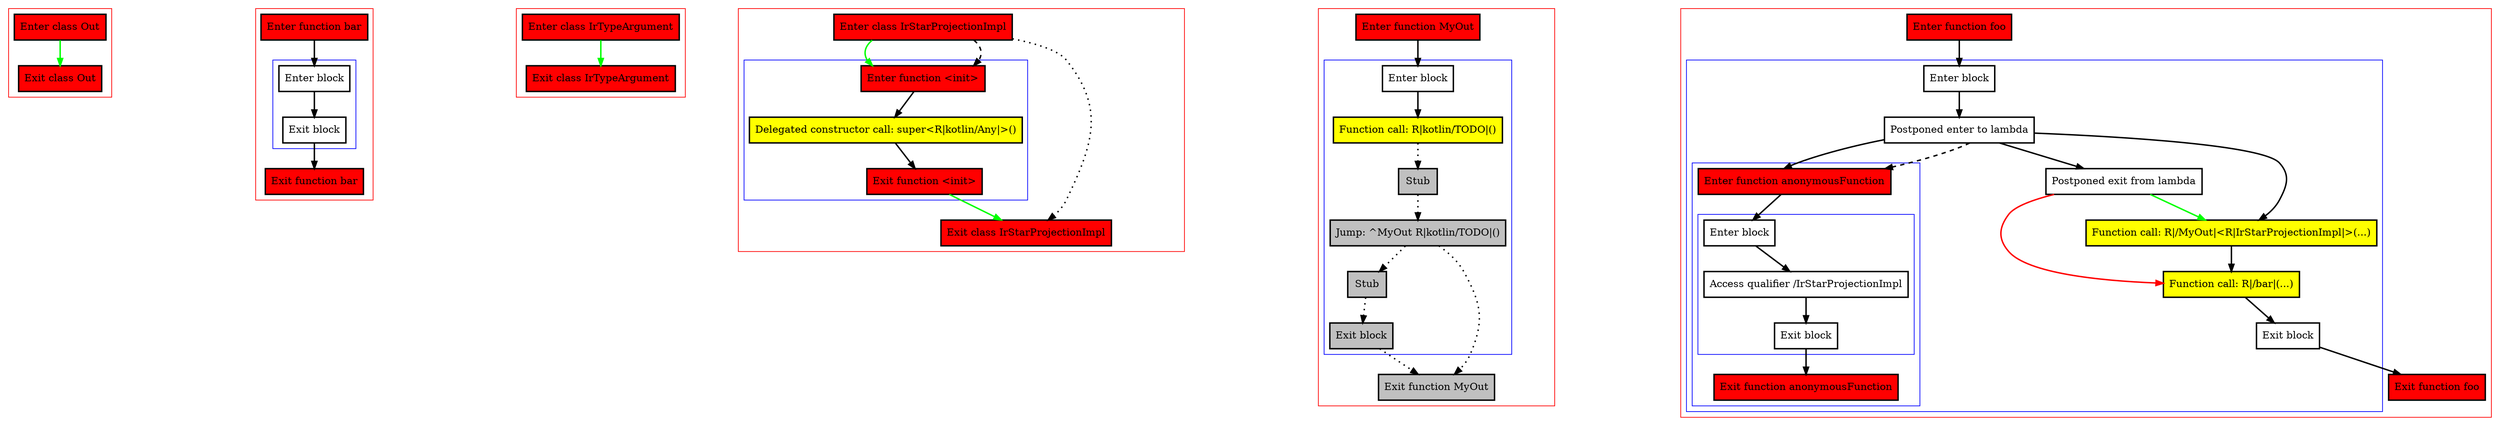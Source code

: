 digraph lambdaReturningObject_kt {
    graph [nodesep=3]
    node [shape=box penwidth=2]
    edge [penwidth=2]

    subgraph cluster_0 {
        color=red
        0 [label="Enter class Out" style="filled" fillcolor=red];
        1 [label="Exit class Out" style="filled" fillcolor=red];
    }
    0 -> {1} [color=green];

    subgraph cluster_1 {
        color=red
        2 [label="Enter function bar" style="filled" fillcolor=red];
        subgraph cluster_2 {
            color=blue
            3 [label="Enter block"];
            4 [label="Exit block"];
        }
        5 [label="Exit function bar" style="filled" fillcolor=red];
    }
    2 -> {3};
    3 -> {4};
    4 -> {5};

    subgraph cluster_3 {
        color=red
        6 [label="Enter class IrTypeArgument" style="filled" fillcolor=red];
        7 [label="Exit class IrTypeArgument" style="filled" fillcolor=red];
    }
    6 -> {7} [color=green];

    subgraph cluster_4 {
        color=red
        8 [label="Enter class IrStarProjectionImpl" style="filled" fillcolor=red];
        subgraph cluster_5 {
            color=blue
            9 [label="Enter function <init>" style="filled" fillcolor=red];
            10 [label="Delegated constructor call: super<R|kotlin/Any|>()" style="filled" fillcolor=yellow];
            11 [label="Exit function <init>" style="filled" fillcolor=red];
        }
        12 [label="Exit class IrStarProjectionImpl" style="filled" fillcolor=red];
    }
    8 -> {9} [color=green];
    8 -> {12} [style=dotted];
    8 -> {9} [style=dashed];
    9 -> {10};
    10 -> {11};
    11 -> {12} [color=green];

    subgraph cluster_6 {
        color=red
        13 [label="Enter function MyOut" style="filled" fillcolor=red];
        subgraph cluster_7 {
            color=blue
            14 [label="Enter block"];
            15 [label="Function call: R|kotlin/TODO|()" style="filled" fillcolor=yellow];
            16 [label="Stub" style="filled" fillcolor=gray];
            17 [label="Jump: ^MyOut R|kotlin/TODO|()" style="filled" fillcolor=gray];
            18 [label="Stub" style="filled" fillcolor=gray];
            19 [label="Exit block" style="filled" fillcolor=gray];
        }
        20 [label="Exit function MyOut" style="filled" fillcolor=gray];
    }
    13 -> {14};
    14 -> {15};
    15 -> {16} [style=dotted];
    16 -> {17} [style=dotted];
    17 -> {18 20} [style=dotted];
    18 -> {19} [style=dotted];
    19 -> {20} [style=dotted];

    subgraph cluster_8 {
        color=red
        21 [label="Enter function foo" style="filled" fillcolor=red];
        subgraph cluster_9 {
            color=blue
            22 [label="Enter block"];
            23 [label="Postponed enter to lambda"];
            subgraph cluster_10 {
                color=blue
                24 [label="Enter function anonymousFunction" style="filled" fillcolor=red];
                subgraph cluster_11 {
                    color=blue
                    25 [label="Enter block"];
                    26 [label="Access qualifier /IrStarProjectionImpl"];
                    27 [label="Exit block"];
                }
                28 [label="Exit function anonymousFunction" style="filled" fillcolor=red];
            }
            29 [label="Postponed exit from lambda"];
            30 [label="Function call: R|/MyOut|<R|IrStarProjectionImpl|>(...)" style="filled" fillcolor=yellow];
            31 [label="Function call: R|/bar|(...)" style="filled" fillcolor=yellow];
            32 [label="Exit block"];
        }
        33 [label="Exit function foo" style="filled" fillcolor=red];
    }
    21 -> {22};
    22 -> {23};
    23 -> {24 29 30};
    23 -> {24} [style=dashed];
    24 -> {25};
    25 -> {26};
    26 -> {27};
    27 -> {28};
    29 -> {30} [color=green];
    29 -> {31} [color=red];
    30 -> {31};
    31 -> {32};
    32 -> {33};

}
